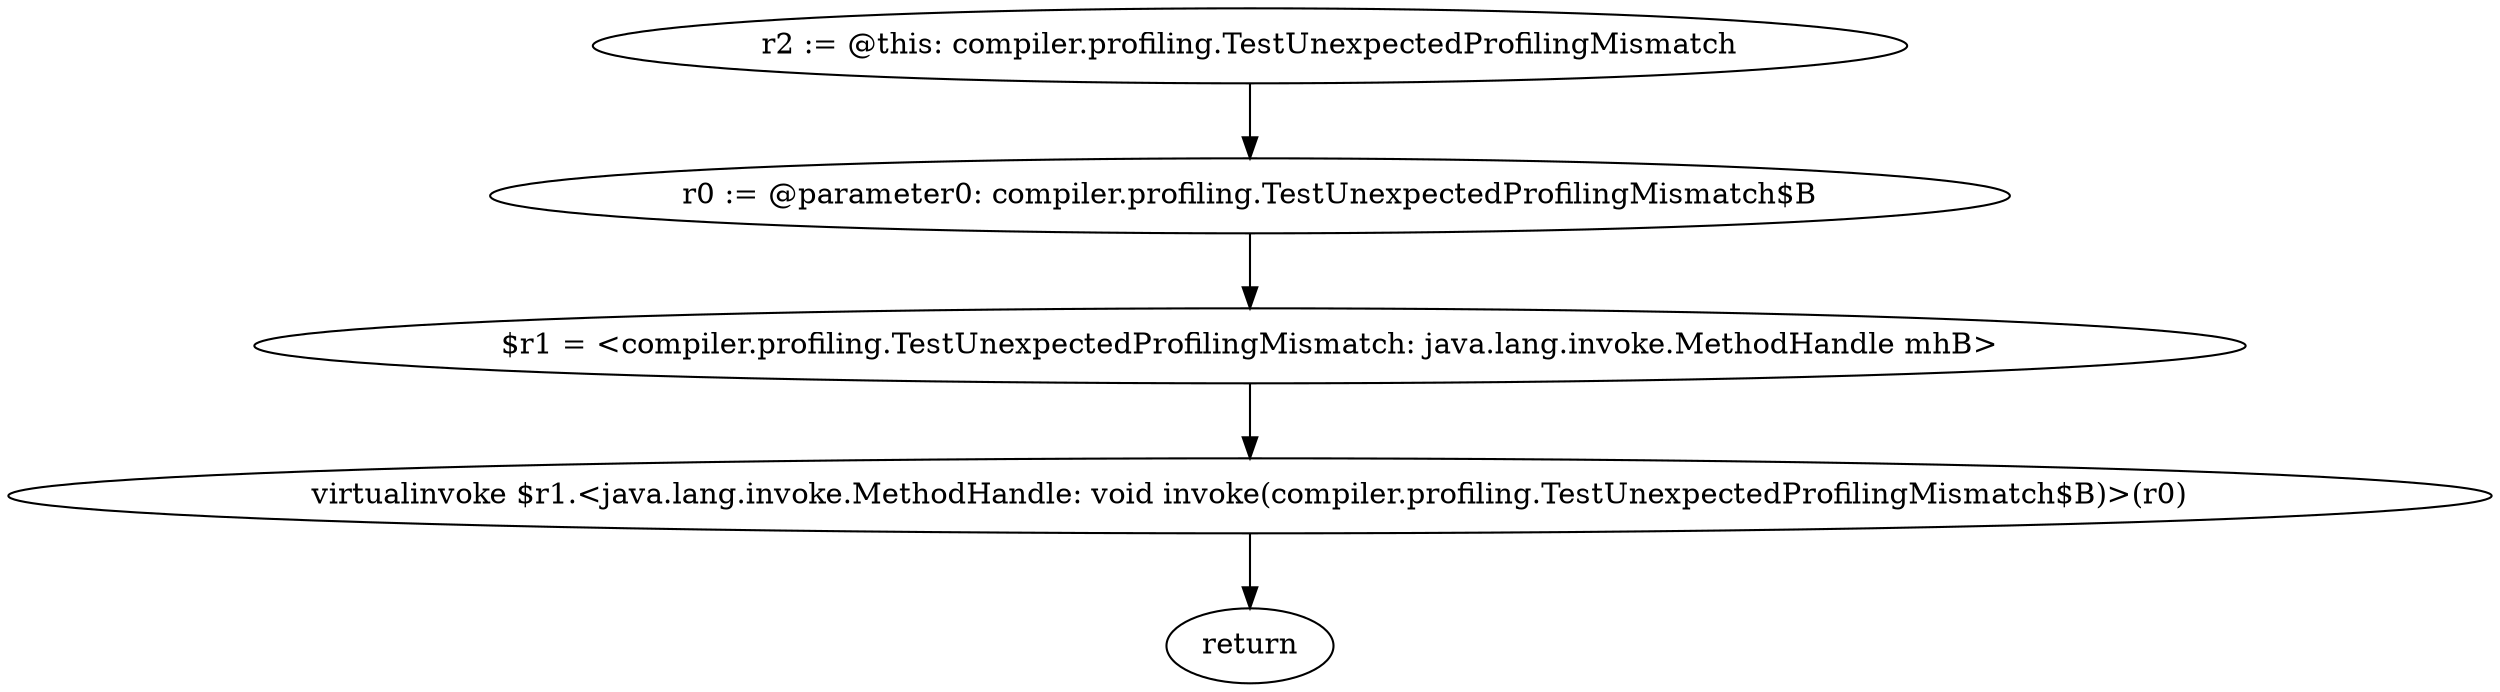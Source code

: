 digraph "unitGraph" {
    "r2 := @this: compiler.profiling.TestUnexpectedProfilingMismatch"
    "r0 := @parameter0: compiler.profiling.TestUnexpectedProfilingMismatch$B"
    "$r1 = <compiler.profiling.TestUnexpectedProfilingMismatch: java.lang.invoke.MethodHandle mhB>"
    "virtualinvoke $r1.<java.lang.invoke.MethodHandle: void invoke(compiler.profiling.TestUnexpectedProfilingMismatch$B)>(r0)"
    "return"
    "r2 := @this: compiler.profiling.TestUnexpectedProfilingMismatch"->"r0 := @parameter0: compiler.profiling.TestUnexpectedProfilingMismatch$B";
    "r0 := @parameter0: compiler.profiling.TestUnexpectedProfilingMismatch$B"->"$r1 = <compiler.profiling.TestUnexpectedProfilingMismatch: java.lang.invoke.MethodHandle mhB>";
    "$r1 = <compiler.profiling.TestUnexpectedProfilingMismatch: java.lang.invoke.MethodHandle mhB>"->"virtualinvoke $r1.<java.lang.invoke.MethodHandle: void invoke(compiler.profiling.TestUnexpectedProfilingMismatch$B)>(r0)";
    "virtualinvoke $r1.<java.lang.invoke.MethodHandle: void invoke(compiler.profiling.TestUnexpectedProfilingMismatch$B)>(r0)"->"return";
}
